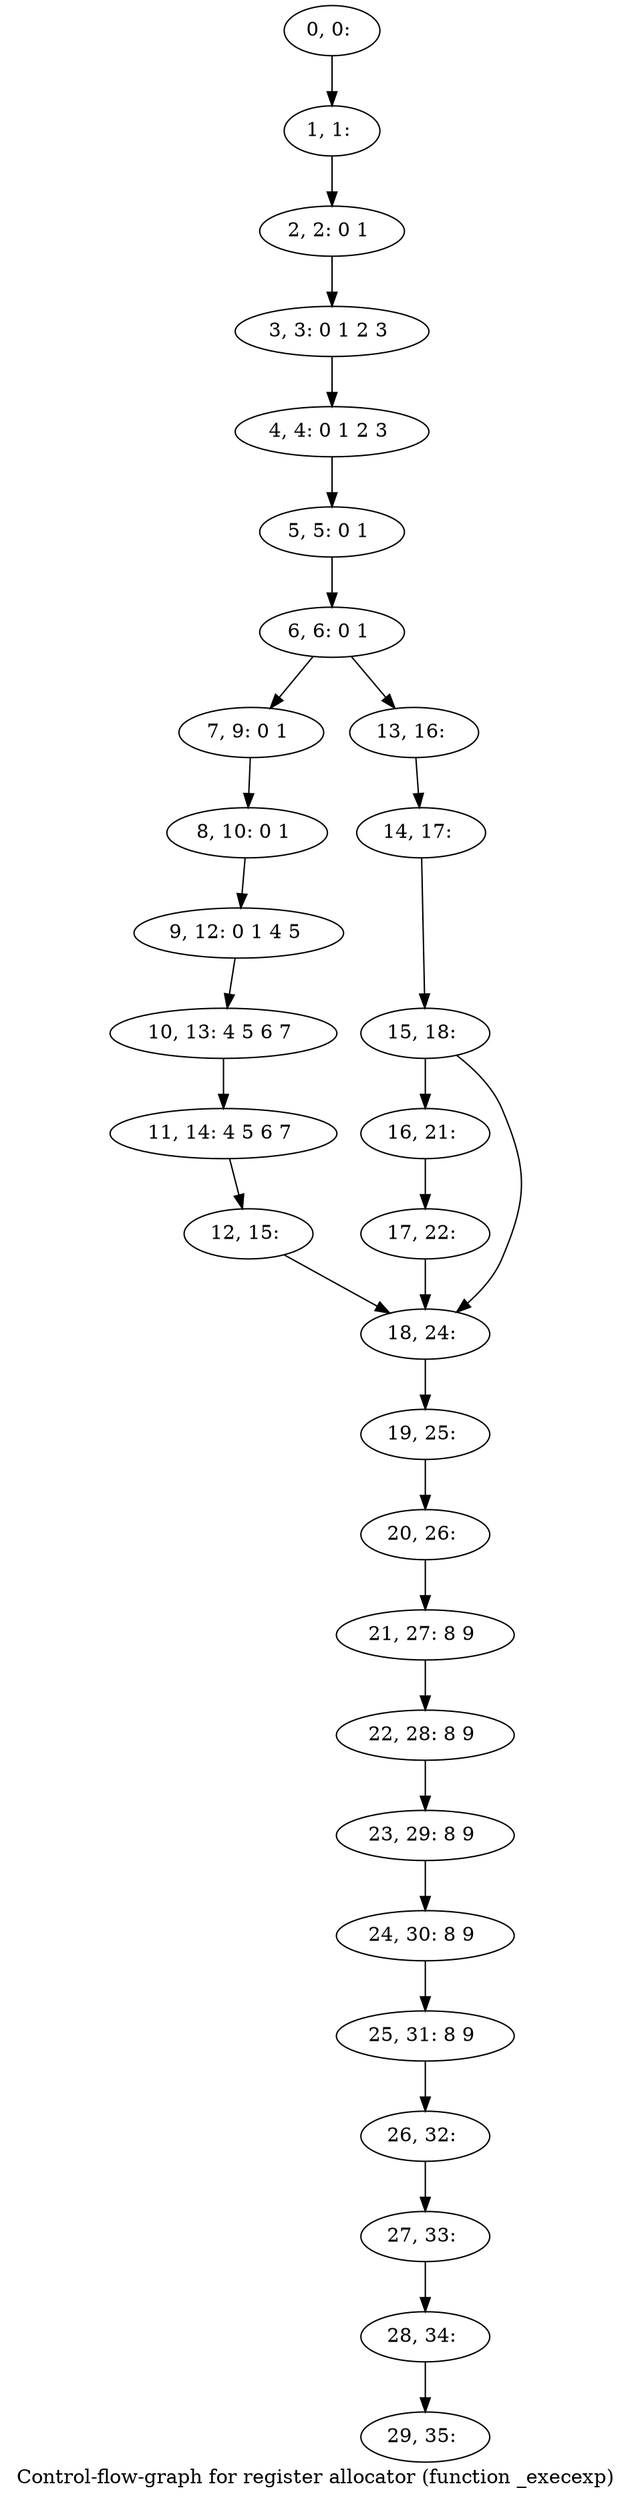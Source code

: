 digraph G {
graph [label="Control-flow-graph for register allocator (function _execexp)"]
0[label="0, 0: "];
1[label="1, 1: "];
2[label="2, 2: 0 1 "];
3[label="3, 3: 0 1 2 3 "];
4[label="4, 4: 0 1 2 3 "];
5[label="5, 5: 0 1 "];
6[label="6, 6: 0 1 "];
7[label="7, 9: 0 1 "];
8[label="8, 10: 0 1 "];
9[label="9, 12: 0 1 4 5 "];
10[label="10, 13: 4 5 6 7 "];
11[label="11, 14: 4 5 6 7 "];
12[label="12, 15: "];
13[label="13, 16: "];
14[label="14, 17: "];
15[label="15, 18: "];
16[label="16, 21: "];
17[label="17, 22: "];
18[label="18, 24: "];
19[label="19, 25: "];
20[label="20, 26: "];
21[label="21, 27: 8 9 "];
22[label="22, 28: 8 9 "];
23[label="23, 29: 8 9 "];
24[label="24, 30: 8 9 "];
25[label="25, 31: 8 9 "];
26[label="26, 32: "];
27[label="27, 33: "];
28[label="28, 34: "];
29[label="29, 35: "];
0->1 ;
1->2 ;
2->3 ;
3->4 ;
4->5 ;
5->6 ;
6->7 ;
6->13 ;
7->8 ;
8->9 ;
9->10 ;
10->11 ;
11->12 ;
12->18 ;
13->14 ;
14->15 ;
15->16 ;
15->18 ;
16->17 ;
17->18 ;
18->19 ;
19->20 ;
20->21 ;
21->22 ;
22->23 ;
23->24 ;
24->25 ;
25->26 ;
26->27 ;
27->28 ;
28->29 ;
}
